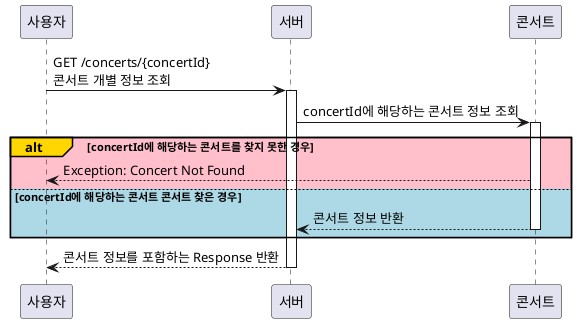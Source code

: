 @startuml
'https://plantuml.com/sequence-diagram

participant 사용자
participant 서버
participant 콘서트

사용자 -> 서버 : GET /concerts/{concertId}\n콘서트 개별 정보 조회
activate 서버

서버 -> 콘서트 : concertId에 해당하는 콘서트 정보 조회
activate 콘서트
alt#Gold #Pink concertId에 해당하는 콘서트를 찾지 못한 경우
        콘서트 --> 사용자 : Exception: Concert Not Found
else #LightBlue concertId에 해당하는 콘서트 콘서트 찾은 경우
         콘서트 --> 서버 : 콘서트 정보 반환
    deactivate 콘서트
end
서버 --> 사용자: 콘서트 정보를 포함하는 Response 반환
deactivate 서버
@enduml

